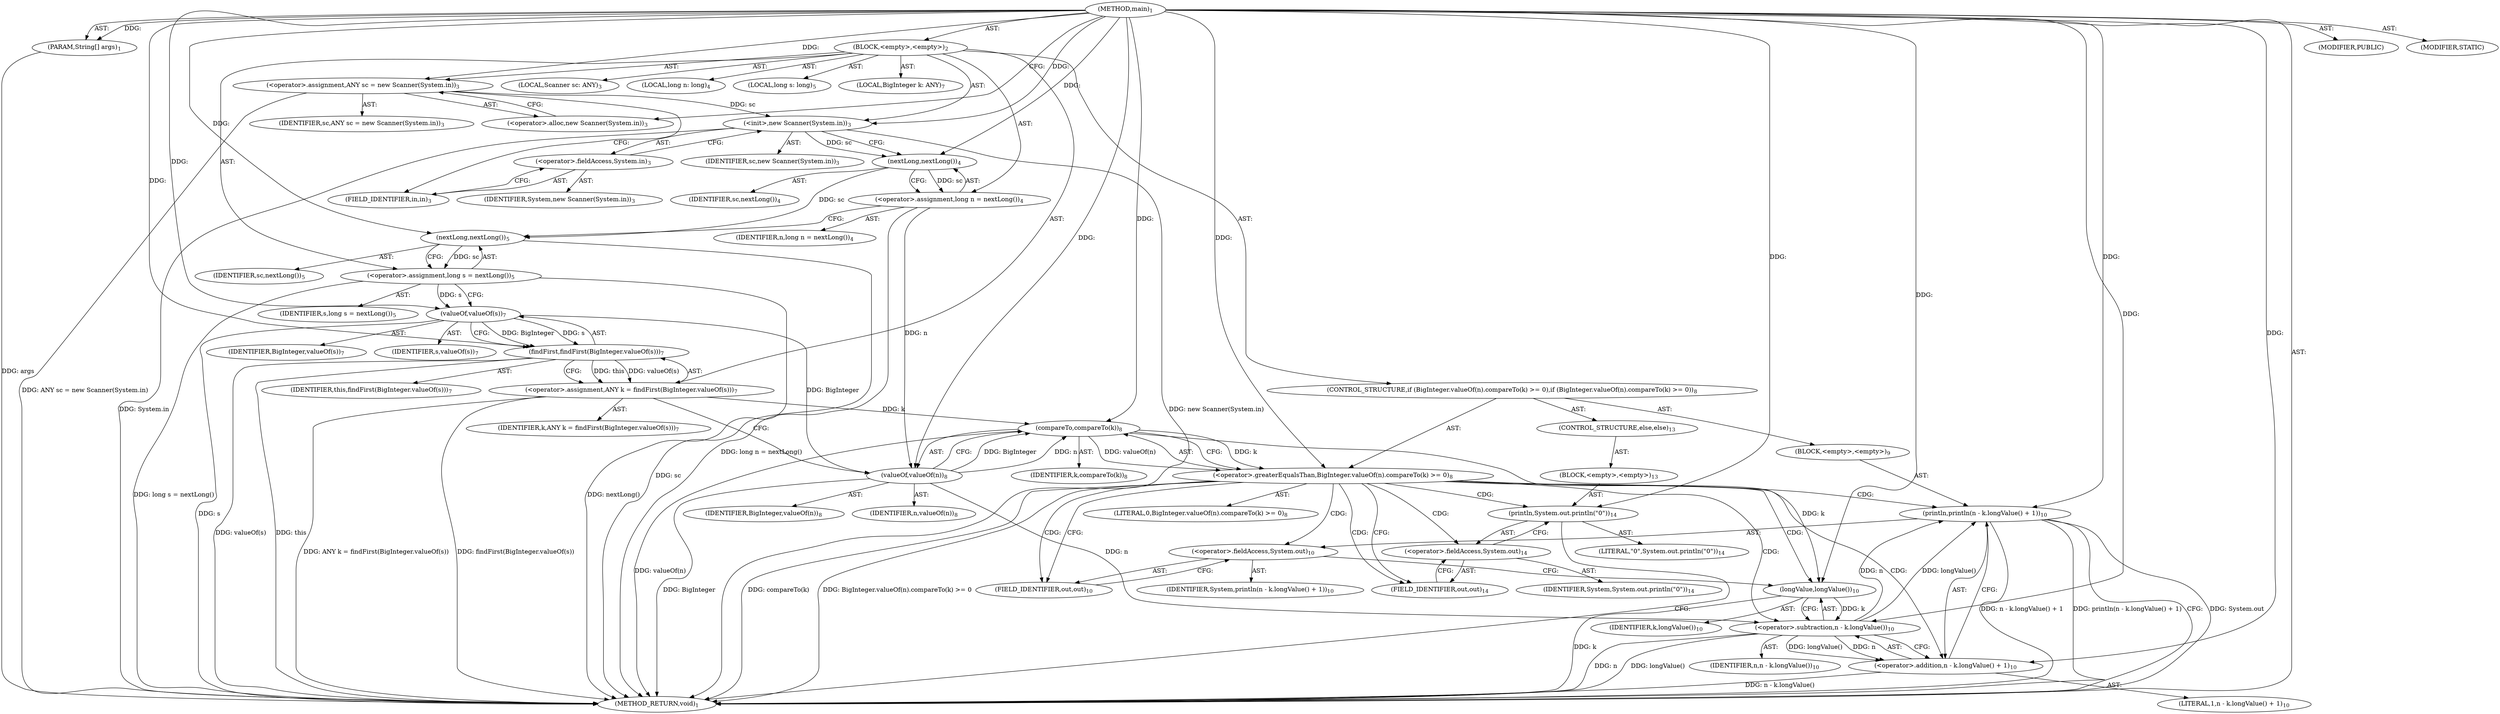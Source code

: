 digraph "main" {  
"19" [label = <(METHOD,main)<SUB>1</SUB>> ]
"20" [label = <(PARAM,String[] args)<SUB>1</SUB>> ]
"21" [label = <(BLOCK,&lt;empty&gt;,&lt;empty&gt;)<SUB>2</SUB>> ]
"4" [label = <(LOCAL,Scanner sc: ANY)<SUB>3</SUB>> ]
"22" [label = <(&lt;operator&gt;.assignment,ANY sc = new Scanner(System.in))<SUB>3</SUB>> ]
"23" [label = <(IDENTIFIER,sc,ANY sc = new Scanner(System.in))<SUB>3</SUB>> ]
"24" [label = <(&lt;operator&gt;.alloc,new Scanner(System.in))<SUB>3</SUB>> ]
"25" [label = <(&lt;init&gt;,new Scanner(System.in))<SUB>3</SUB>> ]
"3" [label = <(IDENTIFIER,sc,new Scanner(System.in))<SUB>3</SUB>> ]
"26" [label = <(&lt;operator&gt;.fieldAccess,System.in)<SUB>3</SUB>> ]
"27" [label = <(IDENTIFIER,System,new Scanner(System.in))<SUB>3</SUB>> ]
"28" [label = <(FIELD_IDENTIFIER,in,in)<SUB>3</SUB>> ]
"29" [label = <(LOCAL,long n: long)<SUB>4</SUB>> ]
"30" [label = <(&lt;operator&gt;.assignment,long n = nextLong())<SUB>4</SUB>> ]
"31" [label = <(IDENTIFIER,n,long n = nextLong())<SUB>4</SUB>> ]
"32" [label = <(nextLong,nextLong())<SUB>4</SUB>> ]
"33" [label = <(IDENTIFIER,sc,nextLong())<SUB>4</SUB>> ]
"34" [label = <(LOCAL,long s: long)<SUB>5</SUB>> ]
"35" [label = <(&lt;operator&gt;.assignment,long s = nextLong())<SUB>5</SUB>> ]
"36" [label = <(IDENTIFIER,s,long s = nextLong())<SUB>5</SUB>> ]
"37" [label = <(nextLong,nextLong())<SUB>5</SUB>> ]
"38" [label = <(IDENTIFIER,sc,nextLong())<SUB>5</SUB>> ]
"39" [label = <(LOCAL,BigInteger k: ANY)<SUB>7</SUB>> ]
"40" [label = <(&lt;operator&gt;.assignment,ANY k = findFirst(BigInteger.valueOf(s)))<SUB>7</SUB>> ]
"41" [label = <(IDENTIFIER,k,ANY k = findFirst(BigInteger.valueOf(s)))<SUB>7</SUB>> ]
"42" [label = <(findFirst,findFirst(BigInteger.valueOf(s)))<SUB>7</SUB>> ]
"43" [label = <(IDENTIFIER,this,findFirst(BigInteger.valueOf(s)))<SUB>7</SUB>> ]
"44" [label = <(valueOf,valueOf(s))<SUB>7</SUB>> ]
"45" [label = <(IDENTIFIER,BigInteger,valueOf(s))<SUB>7</SUB>> ]
"46" [label = <(IDENTIFIER,s,valueOf(s))<SUB>7</SUB>> ]
"47" [label = <(CONTROL_STRUCTURE,if (BigInteger.valueOf(n).compareTo(k) &gt;= 0),if (BigInteger.valueOf(n).compareTo(k) &gt;= 0))<SUB>8</SUB>> ]
"48" [label = <(&lt;operator&gt;.greaterEqualsThan,BigInteger.valueOf(n).compareTo(k) &gt;= 0)<SUB>8</SUB>> ]
"49" [label = <(compareTo,compareTo(k))<SUB>8</SUB>> ]
"50" [label = <(valueOf,valueOf(n))<SUB>8</SUB>> ]
"51" [label = <(IDENTIFIER,BigInteger,valueOf(n))<SUB>8</SUB>> ]
"52" [label = <(IDENTIFIER,n,valueOf(n))<SUB>8</SUB>> ]
"53" [label = <(IDENTIFIER,k,compareTo(k))<SUB>8</SUB>> ]
"54" [label = <(LITERAL,0,BigInteger.valueOf(n).compareTo(k) &gt;= 0)<SUB>8</SUB>> ]
"55" [label = <(BLOCK,&lt;empty&gt;,&lt;empty&gt;)<SUB>9</SUB>> ]
"56" [label = <(println,println(n - k.longValue() + 1))<SUB>10</SUB>> ]
"57" [label = <(&lt;operator&gt;.fieldAccess,System.out)<SUB>10</SUB>> ]
"58" [label = <(IDENTIFIER,System,println(n - k.longValue() + 1))<SUB>10</SUB>> ]
"59" [label = <(FIELD_IDENTIFIER,out,out)<SUB>10</SUB>> ]
"60" [label = <(&lt;operator&gt;.addition,n - k.longValue() + 1)<SUB>10</SUB>> ]
"61" [label = <(&lt;operator&gt;.subtraction,n - k.longValue())<SUB>10</SUB>> ]
"62" [label = <(IDENTIFIER,n,n - k.longValue())<SUB>10</SUB>> ]
"63" [label = <(longValue,longValue())<SUB>10</SUB>> ]
"64" [label = <(IDENTIFIER,k,longValue())<SUB>10</SUB>> ]
"65" [label = <(LITERAL,1,n - k.longValue() + 1)<SUB>10</SUB>> ]
"66" [label = <(CONTROL_STRUCTURE,else,else)<SUB>13</SUB>> ]
"67" [label = <(BLOCK,&lt;empty&gt;,&lt;empty&gt;)<SUB>13</SUB>> ]
"68" [label = <(println,System.out.println(&quot;0&quot;))<SUB>14</SUB>> ]
"69" [label = <(&lt;operator&gt;.fieldAccess,System.out)<SUB>14</SUB>> ]
"70" [label = <(IDENTIFIER,System,System.out.println(&quot;0&quot;))<SUB>14</SUB>> ]
"71" [label = <(FIELD_IDENTIFIER,out,out)<SUB>14</SUB>> ]
"72" [label = <(LITERAL,&quot;0&quot;,System.out.println(&quot;0&quot;))<SUB>14</SUB>> ]
"73" [label = <(MODIFIER,PUBLIC)> ]
"74" [label = <(MODIFIER,STATIC)> ]
"75" [label = <(METHOD_RETURN,void)<SUB>1</SUB>> ]
  "19" -> "20"  [ label = "AST: "] 
  "19" -> "21"  [ label = "AST: "] 
  "19" -> "73"  [ label = "AST: "] 
  "19" -> "74"  [ label = "AST: "] 
  "19" -> "75"  [ label = "AST: "] 
  "21" -> "4"  [ label = "AST: "] 
  "21" -> "22"  [ label = "AST: "] 
  "21" -> "25"  [ label = "AST: "] 
  "21" -> "29"  [ label = "AST: "] 
  "21" -> "30"  [ label = "AST: "] 
  "21" -> "34"  [ label = "AST: "] 
  "21" -> "35"  [ label = "AST: "] 
  "21" -> "39"  [ label = "AST: "] 
  "21" -> "40"  [ label = "AST: "] 
  "21" -> "47"  [ label = "AST: "] 
  "22" -> "23"  [ label = "AST: "] 
  "22" -> "24"  [ label = "AST: "] 
  "25" -> "3"  [ label = "AST: "] 
  "25" -> "26"  [ label = "AST: "] 
  "26" -> "27"  [ label = "AST: "] 
  "26" -> "28"  [ label = "AST: "] 
  "30" -> "31"  [ label = "AST: "] 
  "30" -> "32"  [ label = "AST: "] 
  "32" -> "33"  [ label = "AST: "] 
  "35" -> "36"  [ label = "AST: "] 
  "35" -> "37"  [ label = "AST: "] 
  "37" -> "38"  [ label = "AST: "] 
  "40" -> "41"  [ label = "AST: "] 
  "40" -> "42"  [ label = "AST: "] 
  "42" -> "43"  [ label = "AST: "] 
  "42" -> "44"  [ label = "AST: "] 
  "44" -> "45"  [ label = "AST: "] 
  "44" -> "46"  [ label = "AST: "] 
  "47" -> "48"  [ label = "AST: "] 
  "47" -> "55"  [ label = "AST: "] 
  "47" -> "66"  [ label = "AST: "] 
  "48" -> "49"  [ label = "AST: "] 
  "48" -> "54"  [ label = "AST: "] 
  "49" -> "50"  [ label = "AST: "] 
  "49" -> "53"  [ label = "AST: "] 
  "50" -> "51"  [ label = "AST: "] 
  "50" -> "52"  [ label = "AST: "] 
  "55" -> "56"  [ label = "AST: "] 
  "56" -> "57"  [ label = "AST: "] 
  "56" -> "60"  [ label = "AST: "] 
  "57" -> "58"  [ label = "AST: "] 
  "57" -> "59"  [ label = "AST: "] 
  "60" -> "61"  [ label = "AST: "] 
  "60" -> "65"  [ label = "AST: "] 
  "61" -> "62"  [ label = "AST: "] 
  "61" -> "63"  [ label = "AST: "] 
  "63" -> "64"  [ label = "AST: "] 
  "66" -> "67"  [ label = "AST: "] 
  "67" -> "68"  [ label = "AST: "] 
  "68" -> "69"  [ label = "AST: "] 
  "68" -> "72"  [ label = "AST: "] 
  "69" -> "70"  [ label = "AST: "] 
  "69" -> "71"  [ label = "AST: "] 
  "22" -> "28"  [ label = "CFG: "] 
  "25" -> "32"  [ label = "CFG: "] 
  "30" -> "37"  [ label = "CFG: "] 
  "35" -> "44"  [ label = "CFG: "] 
  "40" -> "50"  [ label = "CFG: "] 
  "24" -> "22"  [ label = "CFG: "] 
  "26" -> "25"  [ label = "CFG: "] 
  "32" -> "30"  [ label = "CFG: "] 
  "37" -> "35"  [ label = "CFG: "] 
  "42" -> "40"  [ label = "CFG: "] 
  "48" -> "59"  [ label = "CFG: "] 
  "48" -> "71"  [ label = "CFG: "] 
  "28" -> "26"  [ label = "CFG: "] 
  "44" -> "42"  [ label = "CFG: "] 
  "49" -> "48"  [ label = "CFG: "] 
  "56" -> "75"  [ label = "CFG: "] 
  "50" -> "49"  [ label = "CFG: "] 
  "57" -> "63"  [ label = "CFG: "] 
  "60" -> "56"  [ label = "CFG: "] 
  "68" -> "75"  [ label = "CFG: "] 
  "59" -> "57"  [ label = "CFG: "] 
  "61" -> "60"  [ label = "CFG: "] 
  "69" -> "68"  [ label = "CFG: "] 
  "63" -> "61"  [ label = "CFG: "] 
  "71" -> "69"  [ label = "CFG: "] 
  "19" -> "24"  [ label = "CFG: "] 
  "20" -> "75"  [ label = "DDG: args"] 
  "22" -> "75"  [ label = "DDG: ANY sc = new Scanner(System.in)"] 
  "25" -> "75"  [ label = "DDG: System.in"] 
  "25" -> "75"  [ label = "DDG: new Scanner(System.in)"] 
  "30" -> "75"  [ label = "DDG: long n = nextLong()"] 
  "37" -> "75"  [ label = "DDG: sc"] 
  "35" -> "75"  [ label = "DDG: nextLong()"] 
  "35" -> "75"  [ label = "DDG: long s = nextLong()"] 
  "44" -> "75"  [ label = "DDG: s"] 
  "42" -> "75"  [ label = "DDG: valueOf(s)"] 
  "40" -> "75"  [ label = "DDG: findFirst(BigInteger.valueOf(s))"] 
  "40" -> "75"  [ label = "DDG: ANY k = findFirst(BigInteger.valueOf(s))"] 
  "50" -> "75"  [ label = "DDG: BigInteger"] 
  "49" -> "75"  [ label = "DDG: valueOf(n)"] 
  "48" -> "75"  [ label = "DDG: compareTo(k)"] 
  "48" -> "75"  [ label = "DDG: BigInteger.valueOf(n).compareTo(k) &gt;= 0"] 
  "56" -> "75"  [ label = "DDG: System.out"] 
  "61" -> "75"  [ label = "DDG: n"] 
  "63" -> "75"  [ label = "DDG: k"] 
  "61" -> "75"  [ label = "DDG: longValue()"] 
  "60" -> "75"  [ label = "DDG: n - k.longValue()"] 
  "56" -> "75"  [ label = "DDG: n - k.longValue() + 1"] 
  "56" -> "75"  [ label = "DDG: println(n - k.longValue() + 1)"] 
  "42" -> "75"  [ label = "DDG: this"] 
  "19" -> "20"  [ label = "DDG: "] 
  "19" -> "22"  [ label = "DDG: "] 
  "32" -> "30"  [ label = "DDG: sc"] 
  "37" -> "35"  [ label = "DDG: sc"] 
  "42" -> "40"  [ label = "DDG: this"] 
  "42" -> "40"  [ label = "DDG: valueOf(s)"] 
  "22" -> "25"  [ label = "DDG: sc"] 
  "19" -> "25"  [ label = "DDG: "] 
  "25" -> "32"  [ label = "DDG: sc"] 
  "19" -> "32"  [ label = "DDG: "] 
  "32" -> "37"  [ label = "DDG: sc"] 
  "19" -> "37"  [ label = "DDG: "] 
  "19" -> "42"  [ label = "DDG: "] 
  "44" -> "42"  [ label = "DDG: BigInteger"] 
  "44" -> "42"  [ label = "DDG: s"] 
  "49" -> "48"  [ label = "DDG: valueOf(n)"] 
  "49" -> "48"  [ label = "DDG: k"] 
  "19" -> "48"  [ label = "DDG: "] 
  "19" -> "44"  [ label = "DDG: "] 
  "35" -> "44"  [ label = "DDG: s"] 
  "50" -> "49"  [ label = "DDG: BigInteger"] 
  "50" -> "49"  [ label = "DDG: n"] 
  "40" -> "49"  [ label = "DDG: k"] 
  "19" -> "49"  [ label = "DDG: "] 
  "61" -> "56"  [ label = "DDG: n"] 
  "61" -> "56"  [ label = "DDG: longValue()"] 
  "19" -> "56"  [ label = "DDG: "] 
  "44" -> "50"  [ label = "DDG: BigInteger"] 
  "19" -> "50"  [ label = "DDG: "] 
  "30" -> "50"  [ label = "DDG: n"] 
  "61" -> "60"  [ label = "DDG: n"] 
  "61" -> "60"  [ label = "DDG: longValue()"] 
  "19" -> "60"  [ label = "DDG: "] 
  "19" -> "68"  [ label = "DDG: "] 
  "50" -> "61"  [ label = "DDG: n"] 
  "19" -> "61"  [ label = "DDG: "] 
  "63" -> "61"  [ label = "DDG: k"] 
  "49" -> "63"  [ label = "DDG: k"] 
  "19" -> "63"  [ label = "DDG: "] 
  "48" -> "68"  [ label = "CDG: "] 
  "48" -> "60"  [ label = "CDG: "] 
  "48" -> "61"  [ label = "CDG: "] 
  "48" -> "59"  [ label = "CDG: "] 
  "48" -> "57"  [ label = "CDG: "] 
  "48" -> "71"  [ label = "CDG: "] 
  "48" -> "56"  [ label = "CDG: "] 
  "48" -> "69"  [ label = "CDG: "] 
  "48" -> "63"  [ label = "CDG: "] 
}
